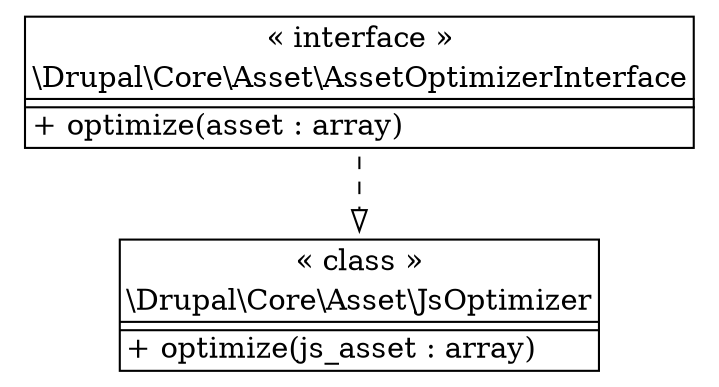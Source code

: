 digraph "Class Diagram" {
  node [shape=plaintext]
  "\\Drupal\\Core\\Asset\\JsOptimizer" [
    label=<
<table border="1" cellpadding="2" cellspacing="0" cellborder="0">
<tr><td align="center">&laquo; class &raquo;</td></tr>
<tr><td align="center" title="class JsOptimizer">\\Drupal\\Core\\Asset\\JsOptimizer</td></tr><hr />
<tr><td></td></tr>
<hr />
<tr><td align="left" title="public optimize">+ optimize(js_asset : array)</td></tr>
</table>
  >
  ];
  "\\Drupal\\Core\\Asset\\AssetOptimizerInterface" [
    label=<
<table border="1" cellpadding="2" cellspacing="0" cellborder="0">
<tr><td align="center">&laquo; interface &raquo;</td></tr>
<tr><td align="center" title="interface AssetOptimizerInterface">\\Drupal\\Core\\Asset\\AssetOptimizerInterface</td></tr><hr />
<tr><td></td></tr>
<hr />
<tr><td align="left" title="public optimize">+ optimize(asset : array)</td></tr>
</table>
  >
  ];
"\\Drupal\\Core\\Asset\\AssetOptimizerInterface" -> "\\Drupal\\Core\\Asset\\JsOptimizer" [arrowhead="empty" style="dashed"];

}